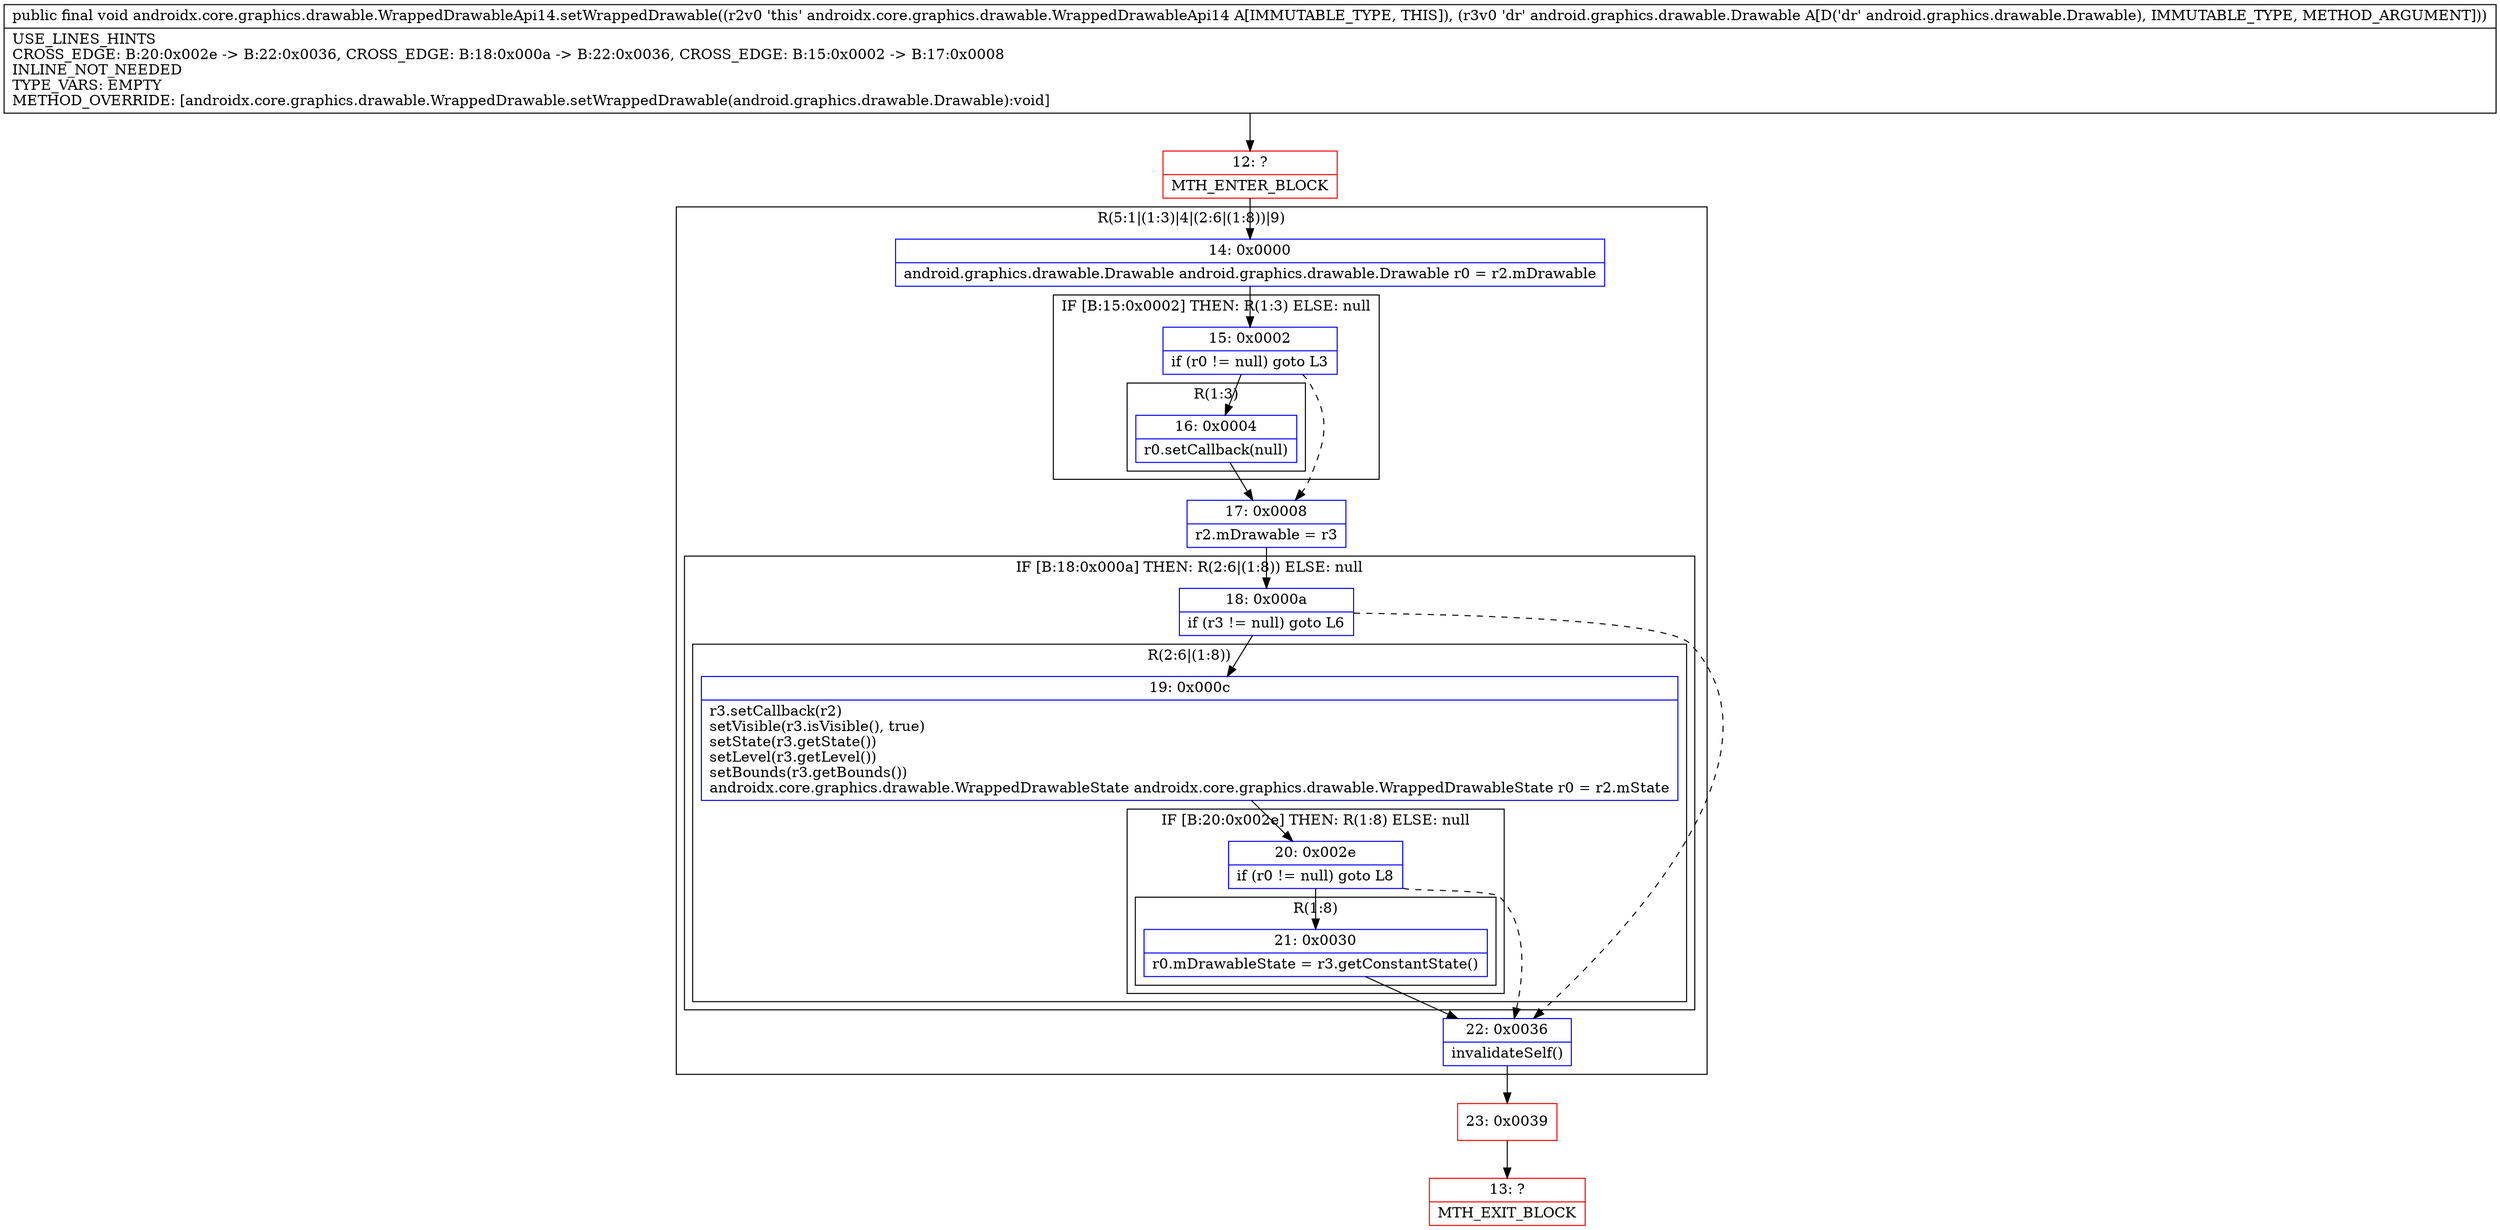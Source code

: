 digraph "CFG forandroidx.core.graphics.drawable.WrappedDrawableApi14.setWrappedDrawable(Landroid\/graphics\/drawable\/Drawable;)V" {
subgraph cluster_Region_1279134237 {
label = "R(5:1|(1:3)|4|(2:6|(1:8))|9)";
node [shape=record,color=blue];
Node_14 [shape=record,label="{14\:\ 0x0000|android.graphics.drawable.Drawable android.graphics.drawable.Drawable r0 = r2.mDrawable\l}"];
subgraph cluster_IfRegion_460750789 {
label = "IF [B:15:0x0002] THEN: R(1:3) ELSE: null";
node [shape=record,color=blue];
Node_15 [shape=record,label="{15\:\ 0x0002|if (r0 != null) goto L3\l}"];
subgraph cluster_Region_673517413 {
label = "R(1:3)";
node [shape=record,color=blue];
Node_16 [shape=record,label="{16\:\ 0x0004|r0.setCallback(null)\l}"];
}
}
Node_17 [shape=record,label="{17\:\ 0x0008|r2.mDrawable = r3\l}"];
subgraph cluster_IfRegion_1108165356 {
label = "IF [B:18:0x000a] THEN: R(2:6|(1:8)) ELSE: null";
node [shape=record,color=blue];
Node_18 [shape=record,label="{18\:\ 0x000a|if (r3 != null) goto L6\l}"];
subgraph cluster_Region_2666840 {
label = "R(2:6|(1:8))";
node [shape=record,color=blue];
Node_19 [shape=record,label="{19\:\ 0x000c|r3.setCallback(r2)\lsetVisible(r3.isVisible(), true)\lsetState(r3.getState())\lsetLevel(r3.getLevel())\lsetBounds(r3.getBounds())\landroidx.core.graphics.drawable.WrappedDrawableState androidx.core.graphics.drawable.WrappedDrawableState r0 = r2.mState\l}"];
subgraph cluster_IfRegion_1014640034 {
label = "IF [B:20:0x002e] THEN: R(1:8) ELSE: null";
node [shape=record,color=blue];
Node_20 [shape=record,label="{20\:\ 0x002e|if (r0 != null) goto L8\l}"];
subgraph cluster_Region_341501375 {
label = "R(1:8)";
node [shape=record,color=blue];
Node_21 [shape=record,label="{21\:\ 0x0030|r0.mDrawableState = r3.getConstantState()\l}"];
}
}
}
}
Node_22 [shape=record,label="{22\:\ 0x0036|invalidateSelf()\l}"];
}
Node_12 [shape=record,color=red,label="{12\:\ ?|MTH_ENTER_BLOCK\l}"];
Node_23 [shape=record,color=red,label="{23\:\ 0x0039}"];
Node_13 [shape=record,color=red,label="{13\:\ ?|MTH_EXIT_BLOCK\l}"];
MethodNode[shape=record,label="{public final void androidx.core.graphics.drawable.WrappedDrawableApi14.setWrappedDrawable((r2v0 'this' androidx.core.graphics.drawable.WrappedDrawableApi14 A[IMMUTABLE_TYPE, THIS]), (r3v0 'dr' android.graphics.drawable.Drawable A[D('dr' android.graphics.drawable.Drawable), IMMUTABLE_TYPE, METHOD_ARGUMENT]))  | USE_LINES_HINTS\lCROSS_EDGE: B:20:0x002e \-\> B:22:0x0036, CROSS_EDGE: B:18:0x000a \-\> B:22:0x0036, CROSS_EDGE: B:15:0x0002 \-\> B:17:0x0008\lINLINE_NOT_NEEDED\lTYPE_VARS: EMPTY\lMETHOD_OVERRIDE: [androidx.core.graphics.drawable.WrappedDrawable.setWrappedDrawable(android.graphics.drawable.Drawable):void]\l}"];
MethodNode -> Node_12;Node_14 -> Node_15;
Node_15 -> Node_16;
Node_15 -> Node_17[style=dashed];
Node_16 -> Node_17;
Node_17 -> Node_18;
Node_18 -> Node_19;
Node_18 -> Node_22[style=dashed];
Node_19 -> Node_20;
Node_20 -> Node_21;
Node_20 -> Node_22[style=dashed];
Node_21 -> Node_22;
Node_22 -> Node_23;
Node_12 -> Node_14;
Node_23 -> Node_13;
}

